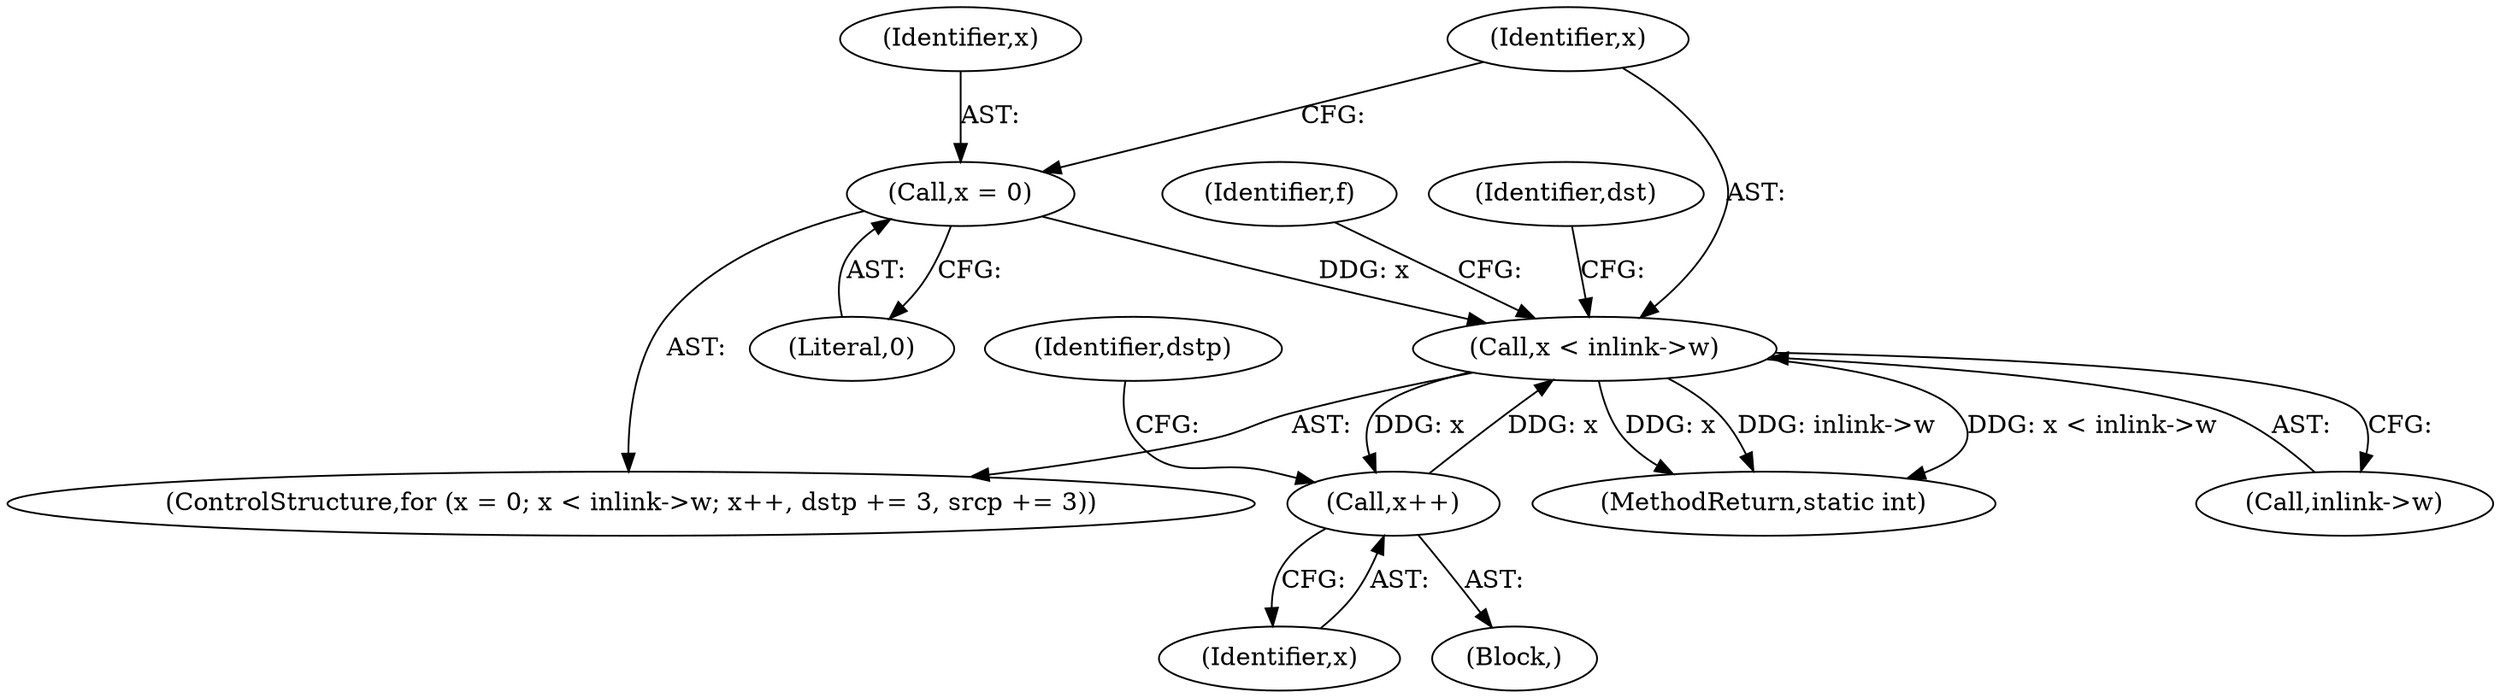 digraph "0_FFmpeg_e43a0a232dbf6d3c161823c2e07c52e76227a1bc_10@pointer" {
"1000239" [label="(Call,x < inlink->w)"];
"1000236" [label="(Call,x = 0)"];
"1000245" [label="(Call,x++)"];
"1000239" [label="(Call,x < inlink->w)"];
"1000240" [label="(Identifier,x)"];
"1000505" [label="(MethodReturn,static int)"];
"1000241" [label="(Call,inlink->w)"];
"1000245" [label="(Call,x++)"];
"1000236" [label="(Call,x = 0)"];
"1000257" [label="(Identifier,f)"];
"1000239" [label="(Call,x < inlink->w)"];
"1000246" [label="(Identifier,x)"];
"1000237" [label="(Identifier,x)"];
"1000301" [label="(Identifier,dst)"];
"1000238" [label="(Literal,0)"];
"1000249" [label="(Identifier,dstp)"];
"1000235" [label="(ControlStructure,for (x = 0; x < inlink->w; x++, dstp += 3, srcp += 3))"];
"1000244" [label="(Block,)"];
"1000239" -> "1000235"  [label="AST: "];
"1000239" -> "1000241"  [label="CFG: "];
"1000240" -> "1000239"  [label="AST: "];
"1000241" -> "1000239"  [label="AST: "];
"1000257" -> "1000239"  [label="CFG: "];
"1000301" -> "1000239"  [label="CFG: "];
"1000239" -> "1000505"  [label="DDG: x < inlink->w"];
"1000239" -> "1000505"  [label="DDG: x"];
"1000239" -> "1000505"  [label="DDG: inlink->w"];
"1000236" -> "1000239"  [label="DDG: x"];
"1000245" -> "1000239"  [label="DDG: x"];
"1000239" -> "1000245"  [label="DDG: x"];
"1000236" -> "1000235"  [label="AST: "];
"1000236" -> "1000238"  [label="CFG: "];
"1000237" -> "1000236"  [label="AST: "];
"1000238" -> "1000236"  [label="AST: "];
"1000240" -> "1000236"  [label="CFG: "];
"1000245" -> "1000244"  [label="AST: "];
"1000245" -> "1000246"  [label="CFG: "];
"1000246" -> "1000245"  [label="AST: "];
"1000249" -> "1000245"  [label="CFG: "];
}
